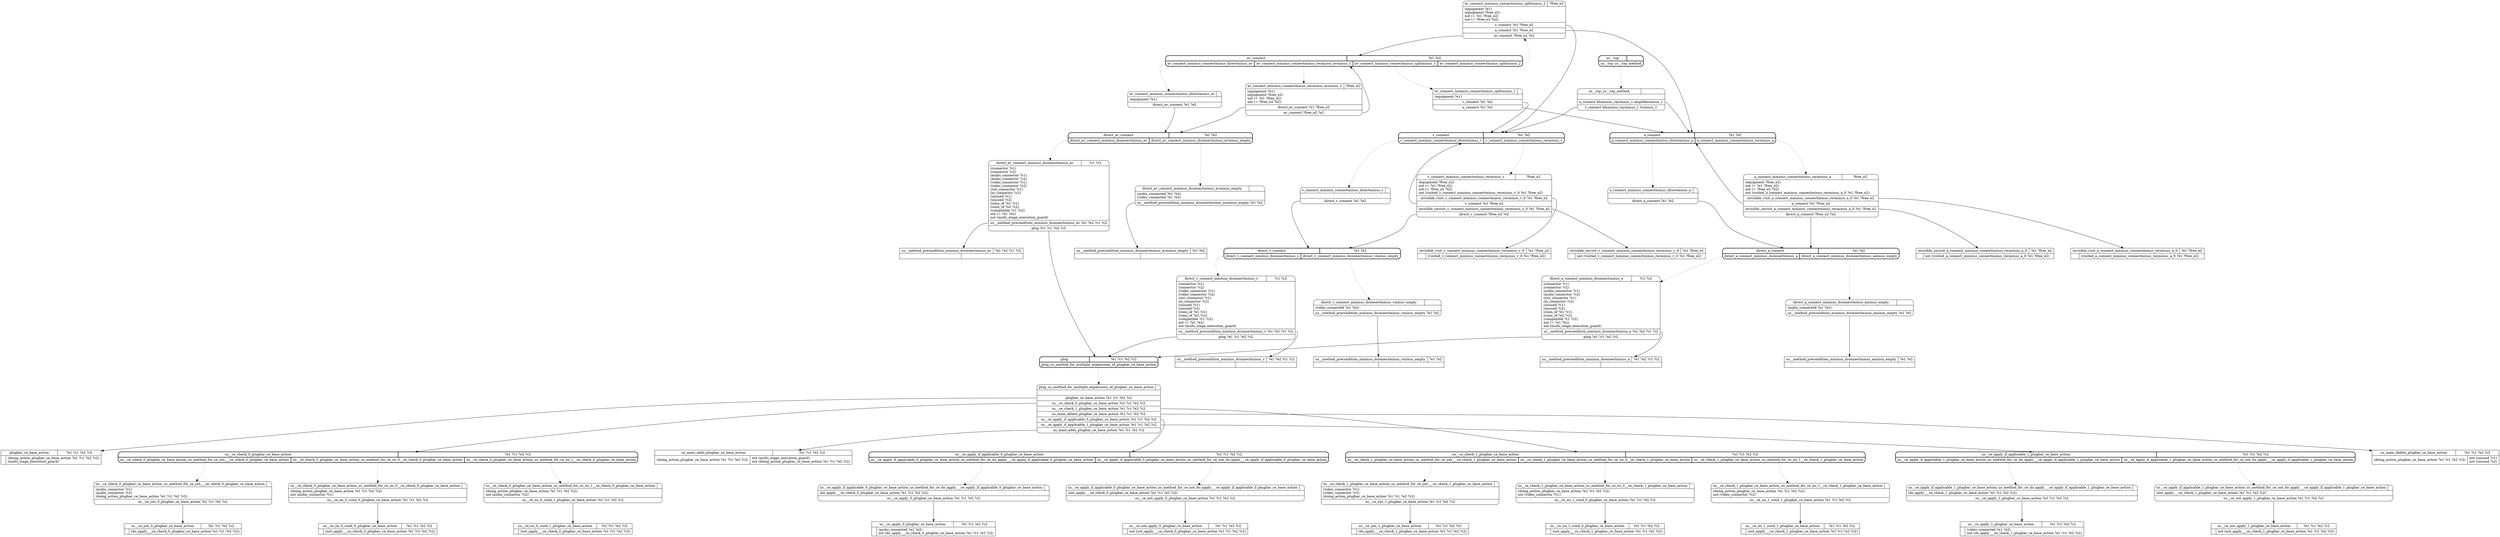 // Generated by Hype
digraph "d" {
  nodesep=1
  ranksep=1
  // Operators
  "us__ce_yes_0_plugbar_ce_base_action" [
    shape=record
    label="{{us__ce_yes_0_plugbar_ce_base_action|?e1 ?c1 ?e2 ?c2}|{|(do_apply___ce_check_0_plugbar_ce_base_action ?e1 ?c1 ?e2 ?c2)\l}}"
  ]
  "us__ce_no_0_cond_0_plugbar_ce_base_action" [
    shape=record
    label="{{us__ce_no_0_cond_0_plugbar_ce_base_action|?e1 ?c1 ?e2 ?c2}|{|(not_apply___ce_check_0_plugbar_ce_base_action ?e1 ?c1 ?e2 ?c2)\l}}"
  ]
  "us__ce_no_0_cond_1_plugbar_ce_base_action" [
    shape=record
    label="{{us__ce_no_0_cond_1_plugbar_ce_base_action|?e1 ?c1 ?e2 ?c2}|{|(not_apply___ce_check_0_plugbar_ce_base_action ?e1 ?c1 ?e2 ?c2)\l}}"
  ]
  "us__ce_apply_0_plugbar_ce_base_action" [
    shape=record
    label="{{us__ce_apply_0_plugbar_ce_base_action|?e1 ?c1 ?e2 ?c2}|{|(audio_connected ?e1 ?e2)\lnot (do_apply___ce_check_0_plugbar_ce_base_action ?e1 ?c1 ?e2 ?c2)\l}}"
  ]
  "us__ce_not_apply_0_plugbar_ce_base_action" [
    shape=record
    label="{{us__ce_not_apply_0_plugbar_ce_base_action|?e1 ?c1 ?e2 ?c2}|{|not (not_apply___ce_check_0_plugbar_ce_base_action ?e1 ?c1 ?e2 ?c2)\l}}"
  ]
  "us__ce_yes_1_plugbar_ce_base_action" [
    shape=record
    label="{{us__ce_yes_1_plugbar_ce_base_action|?e1 ?c1 ?e2 ?c2}|{|(do_apply___ce_check_1_plugbar_ce_base_action ?e1 ?c1 ?e2 ?c2)\l}}"
  ]
  "us__ce_no_1_cond_0_plugbar_ce_base_action" [
    shape=record
    label="{{us__ce_no_1_cond_0_plugbar_ce_base_action|?e1 ?c1 ?e2 ?c2}|{|(not_apply___ce_check_1_plugbar_ce_base_action ?e1 ?c1 ?e2 ?c2)\l}}"
  ]
  "us__ce_no_1_cond_1_plugbar_ce_base_action" [
    shape=record
    label="{{us__ce_no_1_cond_1_plugbar_ce_base_action|?e1 ?c1 ?e2 ?c2}|{|(not_apply___ce_check_1_plugbar_ce_base_action ?e1 ?c1 ?e2 ?c2)\l}}"
  ]
  "us__ce_apply_1_plugbar_ce_base_action" [
    shape=record
    label="{{us__ce_apply_1_plugbar_ce_base_action|?e1 ?c1 ?e2 ?c2}|{|(video_connected ?e1 ?e2)\lnot (do_apply___ce_check_1_plugbar_ce_base_action ?e1 ?c1 ?e2 ?c2)\l}}"
  ]
  "us__ce_not_apply_1_plugbar_ce_base_action" [
    shape=record
    label="{{us__ce_not_apply_1_plugbar_ce_base_action|?e1 ?c1 ?e2 ?c2}|{|not (not_apply___ce_check_1_plugbar_ce_base_action ?e1 ?c1 ?e2 ?c2)\l}}"
  ]
  "us_main_delete_plugbar_ce_base_action" [
    shape=record
    label="{{us_main_delete_plugbar_ce_base_action|?e1 ?c1 ?e2 ?c2}|{(doing_action_plugbar_ce_base_action ?e1 ?c1 ?e2 ?c2)\l|not (unused ?c1)\lnot (unused ?c2)\l}}"
  ]
  "us_main_adds_plugbar_ce_base_action" [
    shape=record
    label="{{us_main_adds_plugbar_ce_base_action|?e1 ?c1 ?e2 ?c2}|{(doing_action_plugbar_ce_base_action ?e1 ?c1 ?e2 ?c2)\l|not (multi_stage_execution_guard)\lnot (doing_action_plugbar_ce_base_action ?e1 ?c1 ?e2 ?c2)\l}}"
  ]
  "plugbar_ce_base_action" [
    shape=record
    label="{{plugbar_ce_base_action|?e1 ?c1 ?e2 ?c2}|{|(doing_action_plugbar_ce_base_action ?e1 ?c1 ?e2 ?c2)\l(multi_stage_execution_guard)\l}}"
  ]
  "us__method_precondition_mminus_dconnectminus_a" [
    shape=record
    label="{{us__method_precondition_mminus_dconnectminus_a|?e1 ?e2 ?c1 ?c2}|{|}}"
  ]
  "us__method_precondition_mminus_dconnectminus_aminus_empty" [
    shape=record
    label="{{us__method_precondition_mminus_dconnectminus_aminus_empty|?e1 ?e2}|{|}}"
  ]
  "us__method_precondition_mminus_dconnectminus_av" [
    shape=record
    label="{{us__method_precondition_mminus_dconnectminus_av|?e1 ?e2 ?c1 ?c2}|{|}}"
  ]
  "us__method_precondition_mminus_dconnectminus_avminus_empty" [
    shape=record
    label="{{us__method_precondition_mminus_dconnectminus_avminus_empty|?e1 ?e2}|{|}}"
  ]
  "us__method_precondition_mminus_dconnectminus_v" [
    shape=record
    label="{{us__method_precondition_mminus_dconnectminus_v|?e1 ?e2 ?c1 ?c2}|{|}}"
  ]
  "us__method_precondition_mminus_dconnectminus_vminus_empty" [
    shape=record
    label="{{us__method_precondition_mminus_dconnectminus_vminus_empty|?e1 ?e2}|{|}}"
  ]
  "invisible_visit_a_connect_mminus_connectminus_recminus_a_0" [
    shape=record
    label="{{invisible_visit_a_connect_mminus_connectminus_recminus_a_0|?e1 ?free_e2}|{|(visited_a_connect_mminus_connectminus_recminus_a_0 ?e1 ?free_e2)\l}}"
  ]
  "invisible_unvisit_a_connect_mminus_connectminus_recminus_a_0" [
    shape=record
    label="{{invisible_unvisit_a_connect_mminus_connectminus_recminus_a_0|?e1 ?free_e2}|{|not (visited_a_connect_mminus_connectminus_recminus_a_0 ?e1 ?free_e2)\l}}"
  ]
  "invisible_visit_v_connect_mminus_connectminus_recminus_v_0" [
    shape=record
    label="{{invisible_visit_v_connect_mminus_connectminus_recminus_v_0|?e1 ?free_e2}|{|(visited_v_connect_mminus_connectminus_recminus_v_0 ?e1 ?free_e2)\l}}"
  ]
  "invisible_unvisit_v_connect_mminus_connectminus_recminus_v_0" [
    shape=record
    label="{{invisible_unvisit_v_connect_mminus_connectminus_recminus_v_0|?e1 ?free_e2}|{|not (visited_v_connect_mminus_connectminus_recminus_v_0 ?e1 ?free_e2)\l}}"
  ]
  // Methods
  "us__ce_check_0_plugbar_ce_base_action" [
    shape=Mrecord
    style=bold
    label="{{us__ce_check_0_plugbar_ce_base_action|?e1 ?c1 ?e2 ?c2}|{<n0>us__ce_check_0_plugbar_ce_base_action_us_method_for_ce_yes___ce_check_0_plugbar_ce_base_action|<n1>us__ce_check_0_plugbar_ce_base_action_us_method_for_ce_no_0__ce_check_0_plugbar_ce_base_action|<n2>us__ce_check_0_plugbar_ce_base_action_us_method_for_ce_no_1__ce_check_0_plugbar_ce_base_action}}"
  ]
  "label_us__ce_check_0_plugbar_ce_base_action_us_method_for_ce_yes___ce_check_0_plugbar_ce_base_action" [
    shape=Mrecord
    label="{{us__ce_check_0_plugbar_ce_base_action_us_method_for_ce_yes___ce_check_0_plugbar_ce_base_action|}|(audio_connector ?c1)\l(audio_connector ?c2)\l(doing_action_plugbar_ce_base_action ?e1 ?c1 ?e2 ?c2)\l|<n0>us__ce_yes_0_plugbar_ce_base_action ?e1 ?c1 ?e2 ?c2}"
  ]
  "us__ce_check_0_plugbar_ce_base_action":n0 -> "label_us__ce_check_0_plugbar_ce_base_action_us_method_for_ce_yes___ce_check_0_plugbar_ce_base_action" [style=dotted]
  "label_us__ce_check_0_plugbar_ce_base_action_us_method_for_ce_yes___ce_check_0_plugbar_ce_base_action":n0 -> "us__ce_yes_0_plugbar_ce_base_action"
  "label_us__ce_check_0_plugbar_ce_base_action_us_method_for_ce_no_0__ce_check_0_plugbar_ce_base_action" [
    shape=Mrecord
    label="{{us__ce_check_0_plugbar_ce_base_action_us_method_for_ce_no_0__ce_check_0_plugbar_ce_base_action|}|(doing_action_plugbar_ce_base_action ?e1 ?c1 ?e2 ?c2)\lnot (audio_connector ?c1)\l|<n0>us__ce_no_0_cond_0_plugbar_ce_base_action ?e1 ?c1 ?e2 ?c2}"
  ]
  "us__ce_check_0_plugbar_ce_base_action":n1 -> "label_us__ce_check_0_plugbar_ce_base_action_us_method_for_ce_no_0__ce_check_0_plugbar_ce_base_action" [style=dotted]
  "label_us__ce_check_0_plugbar_ce_base_action_us_method_for_ce_no_0__ce_check_0_plugbar_ce_base_action":n0 -> "us__ce_no_0_cond_0_plugbar_ce_base_action"
  "label_us__ce_check_0_plugbar_ce_base_action_us_method_for_ce_no_1__ce_check_0_plugbar_ce_base_action" [
    shape=Mrecord
    label="{{us__ce_check_0_plugbar_ce_base_action_us_method_for_ce_no_1__ce_check_0_plugbar_ce_base_action|}|(doing_action_plugbar_ce_base_action ?e1 ?c1 ?e2 ?c2)\lnot (audio_connector ?c2)\l|<n0>us__ce_no_0_cond_1_plugbar_ce_base_action ?e1 ?c1 ?e2 ?c2}"
  ]
  "us__ce_check_0_plugbar_ce_base_action":n2 -> "label_us__ce_check_0_plugbar_ce_base_action_us_method_for_ce_no_1__ce_check_0_plugbar_ce_base_action" [style=dotted]
  "label_us__ce_check_0_plugbar_ce_base_action_us_method_for_ce_no_1__ce_check_0_plugbar_ce_base_action":n0 -> "us__ce_no_0_cond_1_plugbar_ce_base_action"
  "us__ce_apply_if_applicable_0_plugbar_ce_base_action" [
    shape=Mrecord
    style=bold
    label="{{us__ce_apply_if_applicable_0_plugbar_ce_base_action|?e1 ?c1 ?e2 ?c2}|{<n0>us__ce_apply_if_applicable_0_plugbar_ce_base_action_us_method_for_ce_do_apply___ce_apply_if_applicable_0_plugbar_ce_base_action|<n1>us__ce_apply_if_applicable_0_plugbar_ce_base_action_us_method_for_ce_not_do_apply___ce_apply_if_applicable_0_plugbar_ce_base_action}}"
  ]
  "label_us__ce_apply_if_applicable_0_plugbar_ce_base_action_us_method_for_ce_do_apply___ce_apply_if_applicable_0_plugbar_ce_base_action" [
    shape=Mrecord
    label="{{us__ce_apply_if_applicable_0_plugbar_ce_base_action_us_method_for_ce_do_apply___ce_apply_if_applicable_0_plugbar_ce_base_action|}|(do_apply___ce_check_0_plugbar_ce_base_action ?e1 ?c1 ?e2 ?c2)\l|<n0>us__ce_apply_0_plugbar_ce_base_action ?e1 ?c1 ?e2 ?c2}"
  ]
  "us__ce_apply_if_applicable_0_plugbar_ce_base_action":n0 -> "label_us__ce_apply_if_applicable_0_plugbar_ce_base_action_us_method_for_ce_do_apply___ce_apply_if_applicable_0_plugbar_ce_base_action" [style=dotted]
  "label_us__ce_apply_if_applicable_0_plugbar_ce_base_action_us_method_for_ce_do_apply___ce_apply_if_applicable_0_plugbar_ce_base_action":n0 -> "us__ce_apply_0_plugbar_ce_base_action"
  "label_us__ce_apply_if_applicable_0_plugbar_ce_base_action_us_method_for_ce_not_do_apply___ce_apply_if_applicable_0_plugbar_ce_base_action" [
    shape=Mrecord
    label="{{us__ce_apply_if_applicable_0_plugbar_ce_base_action_us_method_for_ce_not_do_apply___ce_apply_if_applicable_0_plugbar_ce_base_action|}|(not_apply___ce_check_0_plugbar_ce_base_action ?e1 ?c1 ?e2 ?c2)\l|<n0>us__ce_not_apply_0_plugbar_ce_base_action ?e1 ?c1 ?e2 ?c2}"
  ]
  "us__ce_apply_if_applicable_0_plugbar_ce_base_action":n1 -> "label_us__ce_apply_if_applicable_0_plugbar_ce_base_action_us_method_for_ce_not_do_apply___ce_apply_if_applicable_0_plugbar_ce_base_action" [style=dotted]
  "label_us__ce_apply_if_applicable_0_plugbar_ce_base_action_us_method_for_ce_not_do_apply___ce_apply_if_applicable_0_plugbar_ce_base_action":n0 -> "us__ce_not_apply_0_plugbar_ce_base_action"
  "us__ce_check_1_plugbar_ce_base_action" [
    shape=Mrecord
    style=bold
    label="{{us__ce_check_1_plugbar_ce_base_action|?e1 ?c1 ?e2 ?c2}|{<n0>us__ce_check_1_plugbar_ce_base_action_us_method_for_ce_yes___ce_check_1_plugbar_ce_base_action|<n1>us__ce_check_1_plugbar_ce_base_action_us_method_for_ce_no_0__ce_check_1_plugbar_ce_base_action|<n2>us__ce_check_1_plugbar_ce_base_action_us_method_for_ce_no_1__ce_check_1_plugbar_ce_base_action}}"
  ]
  "label_us__ce_check_1_plugbar_ce_base_action_us_method_for_ce_yes___ce_check_1_plugbar_ce_base_action" [
    shape=Mrecord
    label="{{us__ce_check_1_plugbar_ce_base_action_us_method_for_ce_yes___ce_check_1_plugbar_ce_base_action|}|(video_connector ?c1)\l(video_connector ?c2)\l(doing_action_plugbar_ce_base_action ?e1 ?c1 ?e2 ?c2)\l|<n0>us__ce_yes_1_plugbar_ce_base_action ?e1 ?c1 ?e2 ?c2}"
  ]
  "us__ce_check_1_plugbar_ce_base_action":n0 -> "label_us__ce_check_1_plugbar_ce_base_action_us_method_for_ce_yes___ce_check_1_plugbar_ce_base_action" [style=dotted]
  "label_us__ce_check_1_plugbar_ce_base_action_us_method_for_ce_yes___ce_check_1_plugbar_ce_base_action":n0 -> "us__ce_yes_1_plugbar_ce_base_action"
  "label_us__ce_check_1_plugbar_ce_base_action_us_method_for_ce_no_0__ce_check_1_plugbar_ce_base_action" [
    shape=Mrecord
    label="{{us__ce_check_1_plugbar_ce_base_action_us_method_for_ce_no_0__ce_check_1_plugbar_ce_base_action|}|(doing_action_plugbar_ce_base_action ?e1 ?c1 ?e2 ?c2)\lnot (video_connector ?c1)\l|<n0>us__ce_no_1_cond_0_plugbar_ce_base_action ?e1 ?c1 ?e2 ?c2}"
  ]
  "us__ce_check_1_plugbar_ce_base_action":n1 -> "label_us__ce_check_1_plugbar_ce_base_action_us_method_for_ce_no_0__ce_check_1_plugbar_ce_base_action" [style=dotted]
  "label_us__ce_check_1_plugbar_ce_base_action_us_method_for_ce_no_0__ce_check_1_plugbar_ce_base_action":n0 -> "us__ce_no_1_cond_0_plugbar_ce_base_action"
  "label_us__ce_check_1_plugbar_ce_base_action_us_method_for_ce_no_1__ce_check_1_plugbar_ce_base_action" [
    shape=Mrecord
    label="{{us__ce_check_1_plugbar_ce_base_action_us_method_for_ce_no_1__ce_check_1_plugbar_ce_base_action|}|(doing_action_plugbar_ce_base_action ?e1 ?c1 ?e2 ?c2)\lnot (video_connector ?c2)\l|<n0>us__ce_no_1_cond_1_plugbar_ce_base_action ?e1 ?c1 ?e2 ?c2}"
  ]
  "us__ce_check_1_plugbar_ce_base_action":n2 -> "label_us__ce_check_1_plugbar_ce_base_action_us_method_for_ce_no_1__ce_check_1_plugbar_ce_base_action" [style=dotted]
  "label_us__ce_check_1_plugbar_ce_base_action_us_method_for_ce_no_1__ce_check_1_plugbar_ce_base_action":n0 -> "us__ce_no_1_cond_1_plugbar_ce_base_action"
  "us__ce_apply_if_applicable_1_plugbar_ce_base_action" [
    shape=Mrecord
    style=bold
    label="{{us__ce_apply_if_applicable_1_plugbar_ce_base_action|?e1 ?c1 ?e2 ?c2}|{<n0>us__ce_apply_if_applicable_1_plugbar_ce_base_action_us_method_for_ce_do_apply___ce_apply_if_applicable_1_plugbar_ce_base_action|<n1>us__ce_apply_if_applicable_1_plugbar_ce_base_action_us_method_for_ce_not_do_apply___ce_apply_if_applicable_1_plugbar_ce_base_action}}"
  ]
  "label_us__ce_apply_if_applicable_1_plugbar_ce_base_action_us_method_for_ce_do_apply___ce_apply_if_applicable_1_plugbar_ce_base_action" [
    shape=Mrecord
    label="{{us__ce_apply_if_applicable_1_plugbar_ce_base_action_us_method_for_ce_do_apply___ce_apply_if_applicable_1_plugbar_ce_base_action|}|(do_apply___ce_check_1_plugbar_ce_base_action ?e1 ?c1 ?e2 ?c2)\l|<n0>us__ce_apply_1_plugbar_ce_base_action ?e1 ?c1 ?e2 ?c2}"
  ]
  "us__ce_apply_if_applicable_1_plugbar_ce_base_action":n0 -> "label_us__ce_apply_if_applicable_1_plugbar_ce_base_action_us_method_for_ce_do_apply___ce_apply_if_applicable_1_plugbar_ce_base_action" [style=dotted]
  "label_us__ce_apply_if_applicable_1_plugbar_ce_base_action_us_method_for_ce_do_apply___ce_apply_if_applicable_1_plugbar_ce_base_action":n0 -> "us__ce_apply_1_plugbar_ce_base_action"
  "label_us__ce_apply_if_applicable_1_plugbar_ce_base_action_us_method_for_ce_not_do_apply___ce_apply_if_applicable_1_plugbar_ce_base_action" [
    shape=Mrecord
    label="{{us__ce_apply_if_applicable_1_plugbar_ce_base_action_us_method_for_ce_not_do_apply___ce_apply_if_applicable_1_plugbar_ce_base_action|}|(not_apply___ce_check_1_plugbar_ce_base_action ?e1 ?c1 ?e2 ?c2)\l|<n0>us__ce_not_apply_1_plugbar_ce_base_action ?e1 ?c1 ?e2 ?c2}"
  ]
  "us__ce_apply_if_applicable_1_plugbar_ce_base_action":n1 -> "label_us__ce_apply_if_applicable_1_plugbar_ce_base_action_us_method_for_ce_not_do_apply___ce_apply_if_applicable_1_plugbar_ce_base_action" [style=dotted]
  "label_us__ce_apply_if_applicable_1_plugbar_ce_base_action_us_method_for_ce_not_do_apply___ce_apply_if_applicable_1_plugbar_ce_base_action":n0 -> "us__ce_not_apply_1_plugbar_ce_base_action"
  "plug" [
    shape=Mrecord
    style=bold
    label="{{plug|?e1 ?c1 ?e2 ?c2}|{<n0>plug_us_method_for_multiple_expansions_of_plugbar_ce_base_action}}"
  ]
  "label_plug_us_method_for_multiple_expansions_of_plugbar_ce_base_action" [
    shape=Mrecord
    label="{{plug_us_method_for_multiple_expansions_of_plugbar_ce_base_action|}||<n0>plugbar_ce_base_action ?e1 ?c1 ?e2 ?c2|<n1>us__ce_check_0_plugbar_ce_base_action ?e1 ?c1 ?e2 ?c2|<n2>us__ce_check_1_plugbar_ce_base_action ?e1 ?c1 ?e2 ?c2|<n3>us_main_delete_plugbar_ce_base_action ?e1 ?c1 ?e2 ?c2|<n4>us__ce_apply_if_applicable_0_plugbar_ce_base_action ?e1 ?c1 ?e2 ?c2|<n5>us__ce_apply_if_applicable_1_plugbar_ce_base_action ?e1 ?c1 ?e2 ?c2|<n6>us_main_adds_plugbar_ce_base_action ?e1 ?c1 ?e2 ?c2}"
  ]
  "plug":n0 -> "label_plug_us_method_for_multiple_expansions_of_plugbar_ce_base_action" [style=dotted]
  "label_plug_us_method_for_multiple_expansions_of_plugbar_ce_base_action":n0 -> "plugbar_ce_base_action"
  "label_plug_us_method_for_multiple_expansions_of_plugbar_ce_base_action":n1 -> "us__ce_check_0_plugbar_ce_base_action"
  "label_plug_us_method_for_multiple_expansions_of_plugbar_ce_base_action":n2 -> "us__ce_check_1_plugbar_ce_base_action"
  "label_plug_us_method_for_multiple_expansions_of_plugbar_ce_base_action":n3 -> "us_main_delete_plugbar_ce_base_action"
  "label_plug_us_method_for_multiple_expansions_of_plugbar_ce_base_action":n4 -> "us__ce_apply_if_applicable_0_plugbar_ce_base_action"
  "label_plug_us_method_for_multiple_expansions_of_plugbar_ce_base_action":n5 -> "us__ce_apply_if_applicable_1_plugbar_ce_base_action"
  "label_plug_us_method_for_multiple_expansions_of_plugbar_ce_base_action":n6 -> "us_main_adds_plugbar_ce_base_action"
  "a_connect" [
    shape=Mrecord
    style=bold
    label="{{a_connect|?e1 ?e2}|{<n0>a_connect_mminus_connectminus_directminus_a|<n1>a_connect_mminus_connectminus_recminus_a}}"
  ]
  "label_a_connect_mminus_connectminus_directminus_a" [
    shape=Mrecord
    label="{{a_connect_mminus_connectminus_directminus_a|}||<n0>direct_a_connect ?e1 ?e2}"
  ]
  "a_connect":n0 -> "label_a_connect_mminus_connectminus_directminus_a" [style=dotted]
  "label_a_connect_mminus_connectminus_directminus_a":n0 -> "direct_a_connect"
  "label_a_connect_mminus_connectminus_recminus_a" [
    shape=Mrecord
    label="{{a_connect_mminus_connectminus_recminus_a|?free_e2}|(equipment ?free_e2)\lnot (= ?e1 ?free_e2)\lnot (= ?free_e2 ?e2)\lnot (visited_a_connect_mminus_connectminus_recminus_a_0 ?e1 ?free_e2)\l|<n0>invisible_visit_a_connect_mminus_connectminus_recminus_a_0 ?e1 ?free_e2|<n1>a_connect ?e1 ?free_e2|<n2>invisible_unvisit_a_connect_mminus_connectminus_recminus_a_0 ?e1 ?free_e2|<n3>direct_a_connect ?free_e2 ?e2}"
  ]
  "a_connect":n1 -> "label_a_connect_mminus_connectminus_recminus_a" [style=dotted]
  "label_a_connect_mminus_connectminus_recminus_a":n0 -> "invisible_visit_a_connect_mminus_connectminus_recminus_a_0"
  "label_a_connect_mminus_connectminus_recminus_a":n1 -> "a_connect"
  "label_a_connect_mminus_connectminus_recminus_a":n2 -> "invisible_unvisit_a_connect_mminus_connectminus_recminus_a_0"
  "label_a_connect_mminus_connectminus_recminus_a":n3 -> "direct_a_connect"
  "v_connect" [
    shape=Mrecord
    style=bold
    label="{{v_connect|?e1 ?e2}|{<n0>v_connect_mminus_connectminus_directminus_v|<n1>v_connect_mminus_connectminus_recminus_v}}"
  ]
  "label_v_connect_mminus_connectminus_directminus_v" [
    shape=Mrecord
    label="{{v_connect_mminus_connectminus_directminus_v|}||<n0>direct_v_connect ?e1 ?e2}"
  ]
  "v_connect":n0 -> "label_v_connect_mminus_connectminus_directminus_v" [style=dotted]
  "label_v_connect_mminus_connectminus_directminus_v":n0 -> "direct_v_connect"
  "label_v_connect_mminus_connectminus_recminus_v" [
    shape=Mrecord
    label="{{v_connect_mminus_connectminus_recminus_v|?free_e2}|(equipment ?free_e2)\lnot (= ?e1 ?free_e2)\lnot (= ?free_e2 ?e2)\lnot (visited_v_connect_mminus_connectminus_recminus_v_0 ?e1 ?free_e2)\l|<n0>invisible_visit_v_connect_mminus_connectminus_recminus_v_0 ?e1 ?free_e2|<n1>v_connect ?e1 ?free_e2|<n2>invisible_unvisit_v_connect_mminus_connectminus_recminus_v_0 ?e1 ?free_e2|<n3>direct_v_connect ?free_e2 ?e2}"
  ]
  "v_connect":n1 -> "label_v_connect_mminus_connectminus_recminus_v" [style=dotted]
  "label_v_connect_mminus_connectminus_recminus_v":n0 -> "invisible_visit_v_connect_mminus_connectminus_recminus_v_0"
  "label_v_connect_mminus_connectminus_recminus_v":n1 -> "v_connect"
  "label_v_connect_mminus_connectminus_recminus_v":n2 -> "invisible_unvisit_v_connect_mminus_connectminus_recminus_v_0"
  "label_v_connect_mminus_connectminus_recminus_v":n3 -> "direct_v_connect"
  "av_connect" [
    shape=Mrecord
    style=bold
    label="{{av_connect|?e1 ?e2}|{<n0>av_connect_mminus_connectminus_directminus_av|<n1>av_connect_mminus_connectminus_recminus_avminus_1|<n2>av_connect_mminus_connectminus_splitminus_1|<n3>av_connect_mminus_connectminus_splitminus_2}}"
  ]
  "label_av_connect_mminus_connectminus_directminus_av" [
    shape=Mrecord
    label="{{av_connect_mminus_connectminus_directminus_av|}|(equipment ?e1)\l|<n0>direct_av_connect ?e1 ?e2}"
  ]
  "av_connect":n0 -> "label_av_connect_mminus_connectminus_directminus_av" [style=dotted]
  "label_av_connect_mminus_connectminus_directminus_av":n0 -> "direct_av_connect"
  "label_av_connect_mminus_connectminus_recminus_avminus_1" [
    shape=Mrecord
    label="{{av_connect_mminus_connectminus_recminus_avminus_1|?free_e2}|(equipment ?e1)\l(equipment ?free_e2)\lnot (= ?e1 ?free_e2)\lnot (= ?free_e2 ?e2)\l|<n0>direct_av_connect ?e1 ?free_e2|<n1>av_connect ?free_e2 ?e2}"
  ]
  "av_connect":n1 -> "label_av_connect_mminus_connectminus_recminus_avminus_1" [style=dotted]
  "label_av_connect_mminus_connectminus_recminus_avminus_1":n0 -> "direct_av_connect"
  "label_av_connect_mminus_connectminus_recminus_avminus_1":n1 -> "av_connect"
  "label_av_connect_mminus_connectminus_splitminus_1" [
    shape=Mrecord
    label="{{av_connect_mminus_connectminus_splitminus_1|}|(equipment ?e1)\l|<n0>v_connect ?e1 ?e2|<n1>a_connect ?e1 ?e2}"
  ]
  "av_connect":n2 -> "label_av_connect_mminus_connectminus_splitminus_1" [style=dotted]
  "label_av_connect_mminus_connectminus_splitminus_1":n0 -> "v_connect"
  "label_av_connect_mminus_connectminus_splitminus_1":n1 -> "a_connect"
  "label_av_connect_mminus_connectminus_splitminus_2" [
    shape=Mrecord
    label="{{av_connect_mminus_connectminus_splitminus_2|?free_e2}|(equipment ?e1)\l(equipment ?free_e2)\lnot (= ?e1 ?free_e2)\lnot (= ?free_e2 ?e2)\l|<n0>v_connect ?e1 ?free_e2|<n1>a_connect ?e1 ?free_e2|<n2>av_connect ?free_e2 ?e2}"
  ]
  "av_connect":n3 -> "label_av_connect_mminus_connectminus_splitminus_2" [style=dotted]
  "label_av_connect_mminus_connectminus_splitminus_2":n0 -> "v_connect"
  "label_av_connect_mminus_connectminus_splitminus_2":n1 -> "a_connect"
  "label_av_connect_mminus_connectminus_splitminus_2":n2 -> "av_connect"
  "direct_a_connect" [
    shape=Mrecord
    style=bold
    label="{{direct_a_connect|?e1 ?e2}|{<n0>direct_a_connect_mminus_dconnectminus_a|<n1>direct_a_connect_mminus_dconnectminus_aminus_empty}}"
  ]
  "label_direct_a_connect_mminus_dconnectminus_a" [
    shape=Mrecord
    label="{{direct_a_connect_mminus_dconnectminus_a|?c1 ?c2}|(connector ?c1)\l(connector ?c2)\l(audio_connector ?c1)\l(audio_connector ?c2)\l(out_connector ?c1)\l(in_connector ?c2)\l(unused ?c1)\l(unused ?c2)\l(conn_of ?e1 ?c1)\l(conn_of ?e2 ?c2)\l(compatible ?c1 ?c2)\lnot (= ?e1 ?e2)\lnot (multi_stage_execution_guard)\l|<n0>us__method_precondition_mminus_dconnectminus_a ?e1 ?e2 ?c1 ?c2|<n1>plug ?e1 ?c1 ?e2 ?c2}"
  ]
  "direct_a_connect":n0 -> "label_direct_a_connect_mminus_dconnectminus_a" [style=dotted]
  "label_direct_a_connect_mminus_dconnectminus_a":n0 -> "us__method_precondition_mminus_dconnectminus_a"
  "label_direct_a_connect_mminus_dconnectminus_a":n1 -> "plug"
  "label_direct_a_connect_mminus_dconnectminus_aminus_empty" [
    shape=Mrecord
    label="{{direct_a_connect_mminus_dconnectminus_aminus_empty|}|(audio_connected ?e1 ?e2)\l|<n0>us__method_precondition_mminus_dconnectminus_aminus_empty ?e1 ?e2}"
  ]
  "direct_a_connect":n1 -> "label_direct_a_connect_mminus_dconnectminus_aminus_empty" [style=dotted]
  "label_direct_a_connect_mminus_dconnectminus_aminus_empty":n0 -> "us__method_precondition_mminus_dconnectminus_aminus_empty"
  "direct_v_connect" [
    shape=Mrecord
    style=bold
    label="{{direct_v_connect|?e1 ?e2}|{<n0>direct_v_connect_mminus_dconnectminus_v|<n1>direct_v_connect_mminus_dconnectminus_vminus_empty}}"
  ]
  "label_direct_v_connect_mminus_dconnectminus_v" [
    shape=Mrecord
    label="{{direct_v_connect_mminus_dconnectminus_v|?c1 ?c2}|(connector ?c1)\l(connector ?c2)\l(video_connector ?c1)\l(video_connector ?c2)\l(out_connector ?c1)\l(in_connector ?c2)\l(unused ?c1)\l(unused ?c2)\l(conn_of ?e1 ?c1)\l(conn_of ?e2 ?c2)\l(compatible ?c1 ?c2)\lnot (= ?e1 ?e2)\lnot (multi_stage_execution_guard)\l|<n0>us__method_precondition_mminus_dconnectminus_v ?e1 ?e2 ?c1 ?c2|<n1>plug ?e1 ?c1 ?e2 ?c2}"
  ]
  "direct_v_connect":n0 -> "label_direct_v_connect_mminus_dconnectminus_v" [style=dotted]
  "label_direct_v_connect_mminus_dconnectminus_v":n0 -> "us__method_precondition_mminus_dconnectminus_v"
  "label_direct_v_connect_mminus_dconnectminus_v":n1 -> "plug"
  "label_direct_v_connect_mminus_dconnectminus_vminus_empty" [
    shape=Mrecord
    label="{{direct_v_connect_mminus_dconnectminus_vminus_empty|}|(video_connected ?e1 ?e2)\l|<n0>us__method_precondition_mminus_dconnectminus_vminus_empty ?e1 ?e2}"
  ]
  "direct_v_connect":n1 -> "label_direct_v_connect_mminus_dconnectminus_vminus_empty" [style=dotted]
  "label_direct_v_connect_mminus_dconnectminus_vminus_empty":n0 -> "us__method_precondition_mminus_dconnectminus_vminus_empty"
  "direct_av_connect" [
    shape=Mrecord
    style=bold
    label="{{direct_av_connect|?e1 ?e2}|{<n0>direct_av_connect_mminus_dconnectminus_av|<n1>direct_av_connect_mminus_dconnectminus_avminus_empty}}"
  ]
  "label_direct_av_connect_mminus_dconnectminus_av" [
    shape=Mrecord
    label="{{direct_av_connect_mminus_dconnectminus_av|?c1 ?c2}|(connector ?c1)\l(connector ?c2)\l(audio_connector ?c1)\l(audio_connector ?c2)\l(video_connector ?c1)\l(video_connector ?c2)\l(out_connector ?c1)\l(in_connector ?c2)\l(unused ?c1)\l(unused ?c2)\l(conn_of ?e1 ?c1)\l(conn_of ?e2 ?c2)\l(compatible ?c1 ?c2)\lnot (= ?e1 ?e2)\lnot (multi_stage_execution_guard)\l|<n0>us__method_precondition_mminus_dconnectminus_av ?e1 ?e2 ?c1 ?c2|<n1>plug ?e1 ?c1 ?e2 ?c2}"
  ]
  "direct_av_connect":n0 -> "label_direct_av_connect_mminus_dconnectminus_av" [style=dotted]
  "label_direct_av_connect_mminus_dconnectminus_av":n0 -> "us__method_precondition_mminus_dconnectminus_av"
  "label_direct_av_connect_mminus_dconnectminus_av":n1 -> "plug"
  "label_direct_av_connect_mminus_dconnectminus_avminus_empty" [
    shape=Mrecord
    label="{{direct_av_connect_mminus_dconnectminus_avminus_empty|}|(audio_connected ?e1 ?e2)\l(video_connected ?e1 ?e2)\l|<n0>us__method_precondition_mminus_dconnectminus_avminus_empty ?e1 ?e2}"
  ]
  "direct_av_connect":n1 -> "label_direct_av_connect_mminus_dconnectminus_avminus_empty" [style=dotted]
  "label_direct_av_connect_mminus_dconnectminus_avminus_empty":n0 -> "us__method_precondition_mminus_dconnectminus_avminus_empty"
  "us__top" [
    shape=Mrecord
    style=bold
    label="{{us__top|}|{<n0>us__top_us__top_method}}"
  ]
  "label_us__top_us__top_method" [
    shape=Mrecord
    label="{{us__top_us__top_method|}||<n0>a_connect bluminus_rayminus_1 amplifierminus_1|<n1>v_connect bluminus_rayminus_1 tvminus_1}"
  ]
  "us__top":n0 -> "label_us__top_us__top_method" [style=dotted]
  "label_us__top_us__top_method":n0 -> "a_connect"
  "label_us__top_us__top_method":n1 -> "v_connect"
}